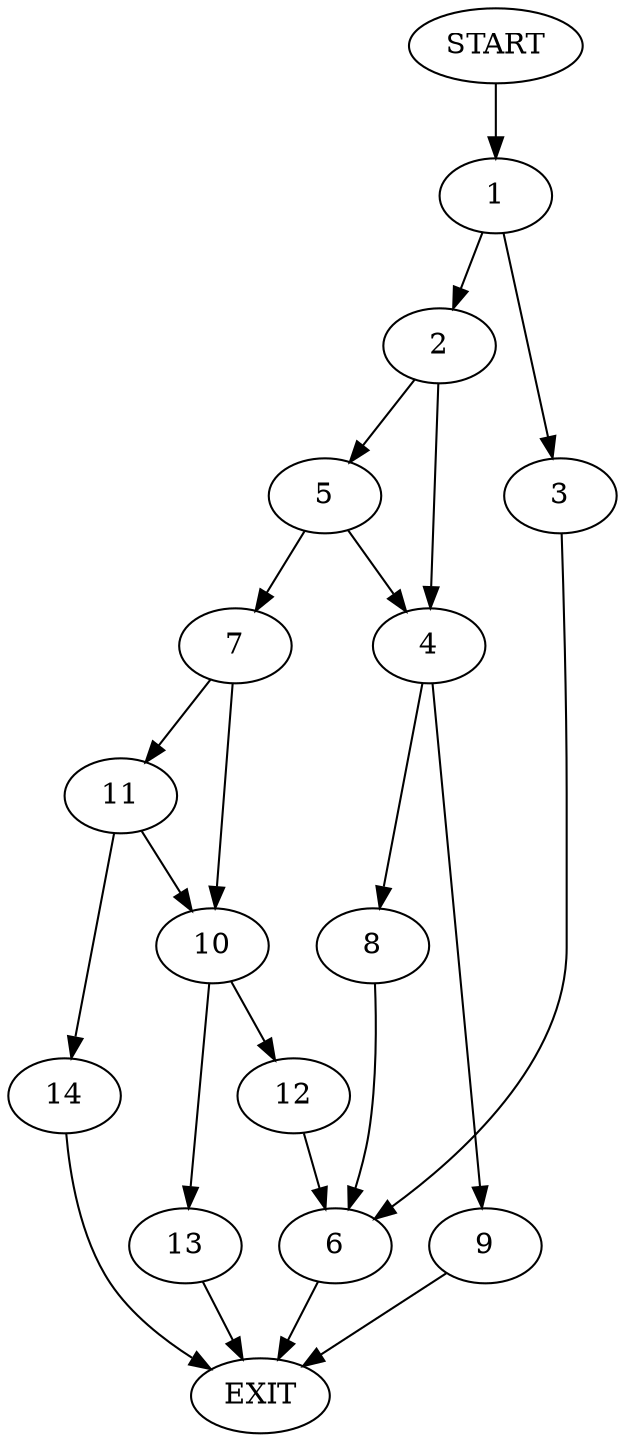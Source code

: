 digraph {
0 [label="START"]
15 [label="EXIT"]
0 -> 1
1 -> 2
1 -> 3
2 -> 4
2 -> 5
3 -> 6
6 -> 15
5 -> 4
5 -> 7
4 -> 8
4 -> 9
7 -> 10
7 -> 11
8 -> 6
9 -> 15
10 -> 12
10 -> 13
11 -> 10
11 -> 14
14 -> 15
13 -> 15
12 -> 6
}
